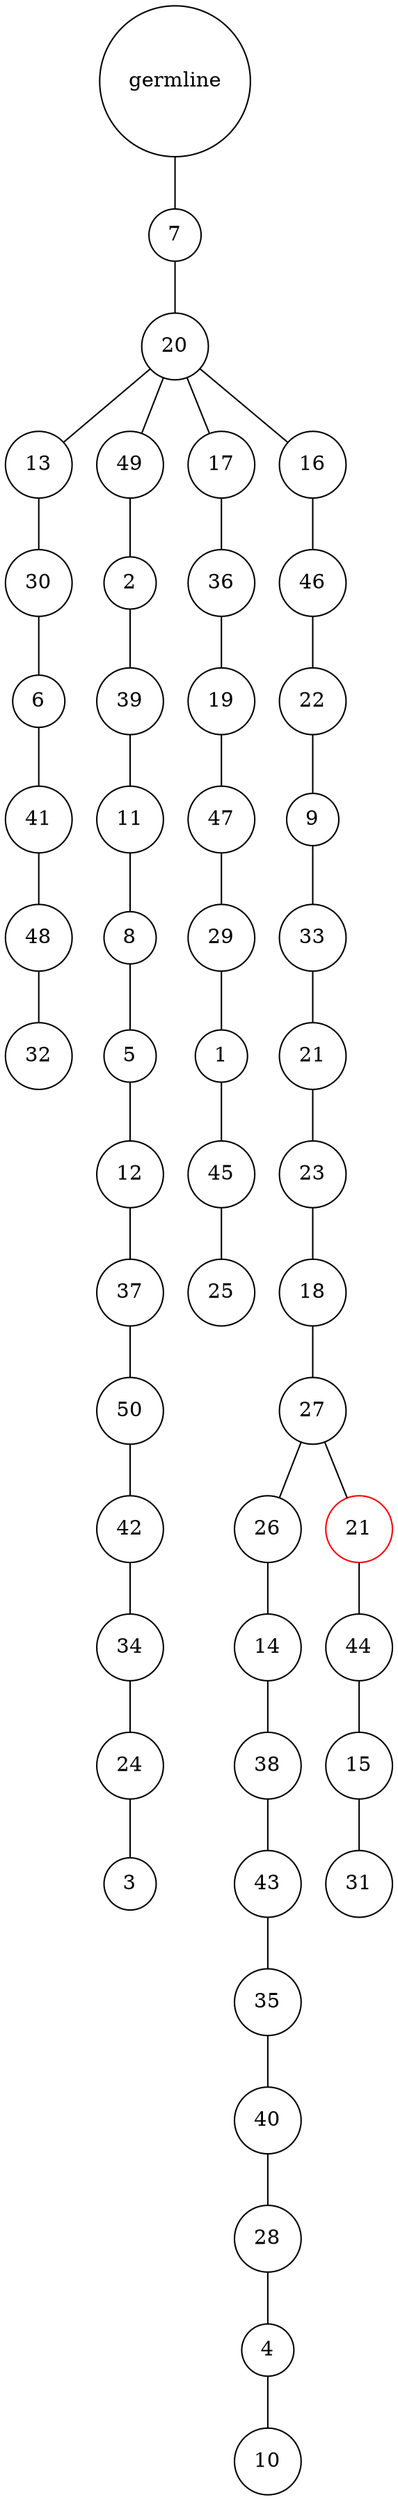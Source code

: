 graph {
	rankdir=UD;
	splines=line;
	node [shape=circle]
	"0x7fb5570815e0" [label="germline"];
	"0x7fb557081610" [label="7"];
	"0x7fb5570815e0" -- "0x7fb557081610" ;
	"0x7fb557081640" [label="20"];
	"0x7fb557081610" -- "0x7fb557081640" ;
	"0x7fb557081670" [label="13"];
	"0x7fb557081640" -- "0x7fb557081670" ;
	"0x7fb5570816a0" [label="30"];
	"0x7fb557081670" -- "0x7fb5570816a0" ;
	"0x7fb5570816d0" [label="6"];
	"0x7fb5570816a0" -- "0x7fb5570816d0" ;
	"0x7fb557081700" [label="41"];
	"0x7fb5570816d0" -- "0x7fb557081700" ;
	"0x7fb557081730" [label="48"];
	"0x7fb557081700" -- "0x7fb557081730" ;
	"0x7fb557081760" [label="32"];
	"0x7fb557081730" -- "0x7fb557081760" ;
	"0x7fb557081790" [label="49"];
	"0x7fb557081640" -- "0x7fb557081790" ;
	"0x7fb5570817c0" [label="2"];
	"0x7fb557081790" -- "0x7fb5570817c0" ;
	"0x7fb5570817f0" [label="39"];
	"0x7fb5570817c0" -- "0x7fb5570817f0" ;
	"0x7fb557081820" [label="11"];
	"0x7fb5570817f0" -- "0x7fb557081820" ;
	"0x7fb557081850" [label="8"];
	"0x7fb557081820" -- "0x7fb557081850" ;
	"0x7fb557081880" [label="5"];
	"0x7fb557081850" -- "0x7fb557081880" ;
	"0x7fb5570818b0" [label="12"];
	"0x7fb557081880" -- "0x7fb5570818b0" ;
	"0x7fb5570818e0" [label="37"];
	"0x7fb5570818b0" -- "0x7fb5570818e0" ;
	"0x7fb557081910" [label="50"];
	"0x7fb5570818e0" -- "0x7fb557081910" ;
	"0x7fb557081940" [label="42"];
	"0x7fb557081910" -- "0x7fb557081940" ;
	"0x7fb557081970" [label="34"];
	"0x7fb557081940" -- "0x7fb557081970" ;
	"0x7fb5570819a0" [label="24"];
	"0x7fb557081970" -- "0x7fb5570819a0" ;
	"0x7fb5570819d0" [label="3"];
	"0x7fb5570819a0" -- "0x7fb5570819d0" ;
	"0x7fb557081a00" [label="17"];
	"0x7fb557081640" -- "0x7fb557081a00" ;
	"0x7fb557081a30" [label="36"];
	"0x7fb557081a00" -- "0x7fb557081a30" ;
	"0x7fb557081a60" [label="19"];
	"0x7fb557081a30" -- "0x7fb557081a60" ;
	"0x7fb557081a90" [label="47"];
	"0x7fb557081a60" -- "0x7fb557081a90" ;
	"0x7fb557081ac0" [label="29"];
	"0x7fb557081a90" -- "0x7fb557081ac0" ;
	"0x7fb557081af0" [label="1"];
	"0x7fb557081ac0" -- "0x7fb557081af0" ;
	"0x7fb557081b20" [label="45"];
	"0x7fb557081af0" -- "0x7fb557081b20" ;
	"0x7fb557081b50" [label="25"];
	"0x7fb557081b20" -- "0x7fb557081b50" ;
	"0x7fb557081b80" [label="16"];
	"0x7fb557081640" -- "0x7fb557081b80" ;
	"0x7fb557081bb0" [label="46"];
	"0x7fb557081b80" -- "0x7fb557081bb0" ;
	"0x7fb557081be0" [label="22"];
	"0x7fb557081bb0" -- "0x7fb557081be0" ;
	"0x7fb557081c10" [label="9"];
	"0x7fb557081be0" -- "0x7fb557081c10" ;
	"0x7fb557081c40" [label="33"];
	"0x7fb557081c10" -- "0x7fb557081c40" ;
	"0x7fb557081c70" [label="21"];
	"0x7fb557081c40" -- "0x7fb557081c70" ;
	"0x7fb557081ca0" [label="23"];
	"0x7fb557081c70" -- "0x7fb557081ca0" ;
	"0x7fb557081cd0" [label="18"];
	"0x7fb557081ca0" -- "0x7fb557081cd0" ;
	"0x7fb557081d00" [label="27"];
	"0x7fb557081cd0" -- "0x7fb557081d00" ;
	"0x7fb557081d30" [label="26"];
	"0x7fb557081d00" -- "0x7fb557081d30" ;
	"0x7fb557081d60" [label="14"];
	"0x7fb557081d30" -- "0x7fb557081d60" ;
	"0x7fb557081d90" [label="38"];
	"0x7fb557081d60" -- "0x7fb557081d90" ;
	"0x7fb557081dc0" [label="43"];
	"0x7fb557081d90" -- "0x7fb557081dc0" ;
	"0x7fb557081df0" [label="35"];
	"0x7fb557081dc0" -- "0x7fb557081df0" ;
	"0x7fb557081e20" [label="40"];
	"0x7fb557081df0" -- "0x7fb557081e20" ;
	"0x7fb557081e50" [label="28"];
	"0x7fb557081e20" -- "0x7fb557081e50" ;
	"0x7fb557081e80" [label="4"];
	"0x7fb557081e50" -- "0x7fb557081e80" ;
	"0x7fb557081eb0" [label="10"];
	"0x7fb557081e80" -- "0x7fb557081eb0" ;
	"0x7fb557081ee0" [label="21",color="red"];
	"0x7fb557081d00" -- "0x7fb557081ee0" ;
	"0x7fb557081f10" [label="44"];
	"0x7fb557081ee0" -- "0x7fb557081f10" ;
	"0x7fb557081f40" [label="15"];
	"0x7fb557081f10" -- "0x7fb557081f40" ;
	"0x7fb557081f70" [label="31"];
	"0x7fb557081f40" -- "0x7fb557081f70" ;
}
